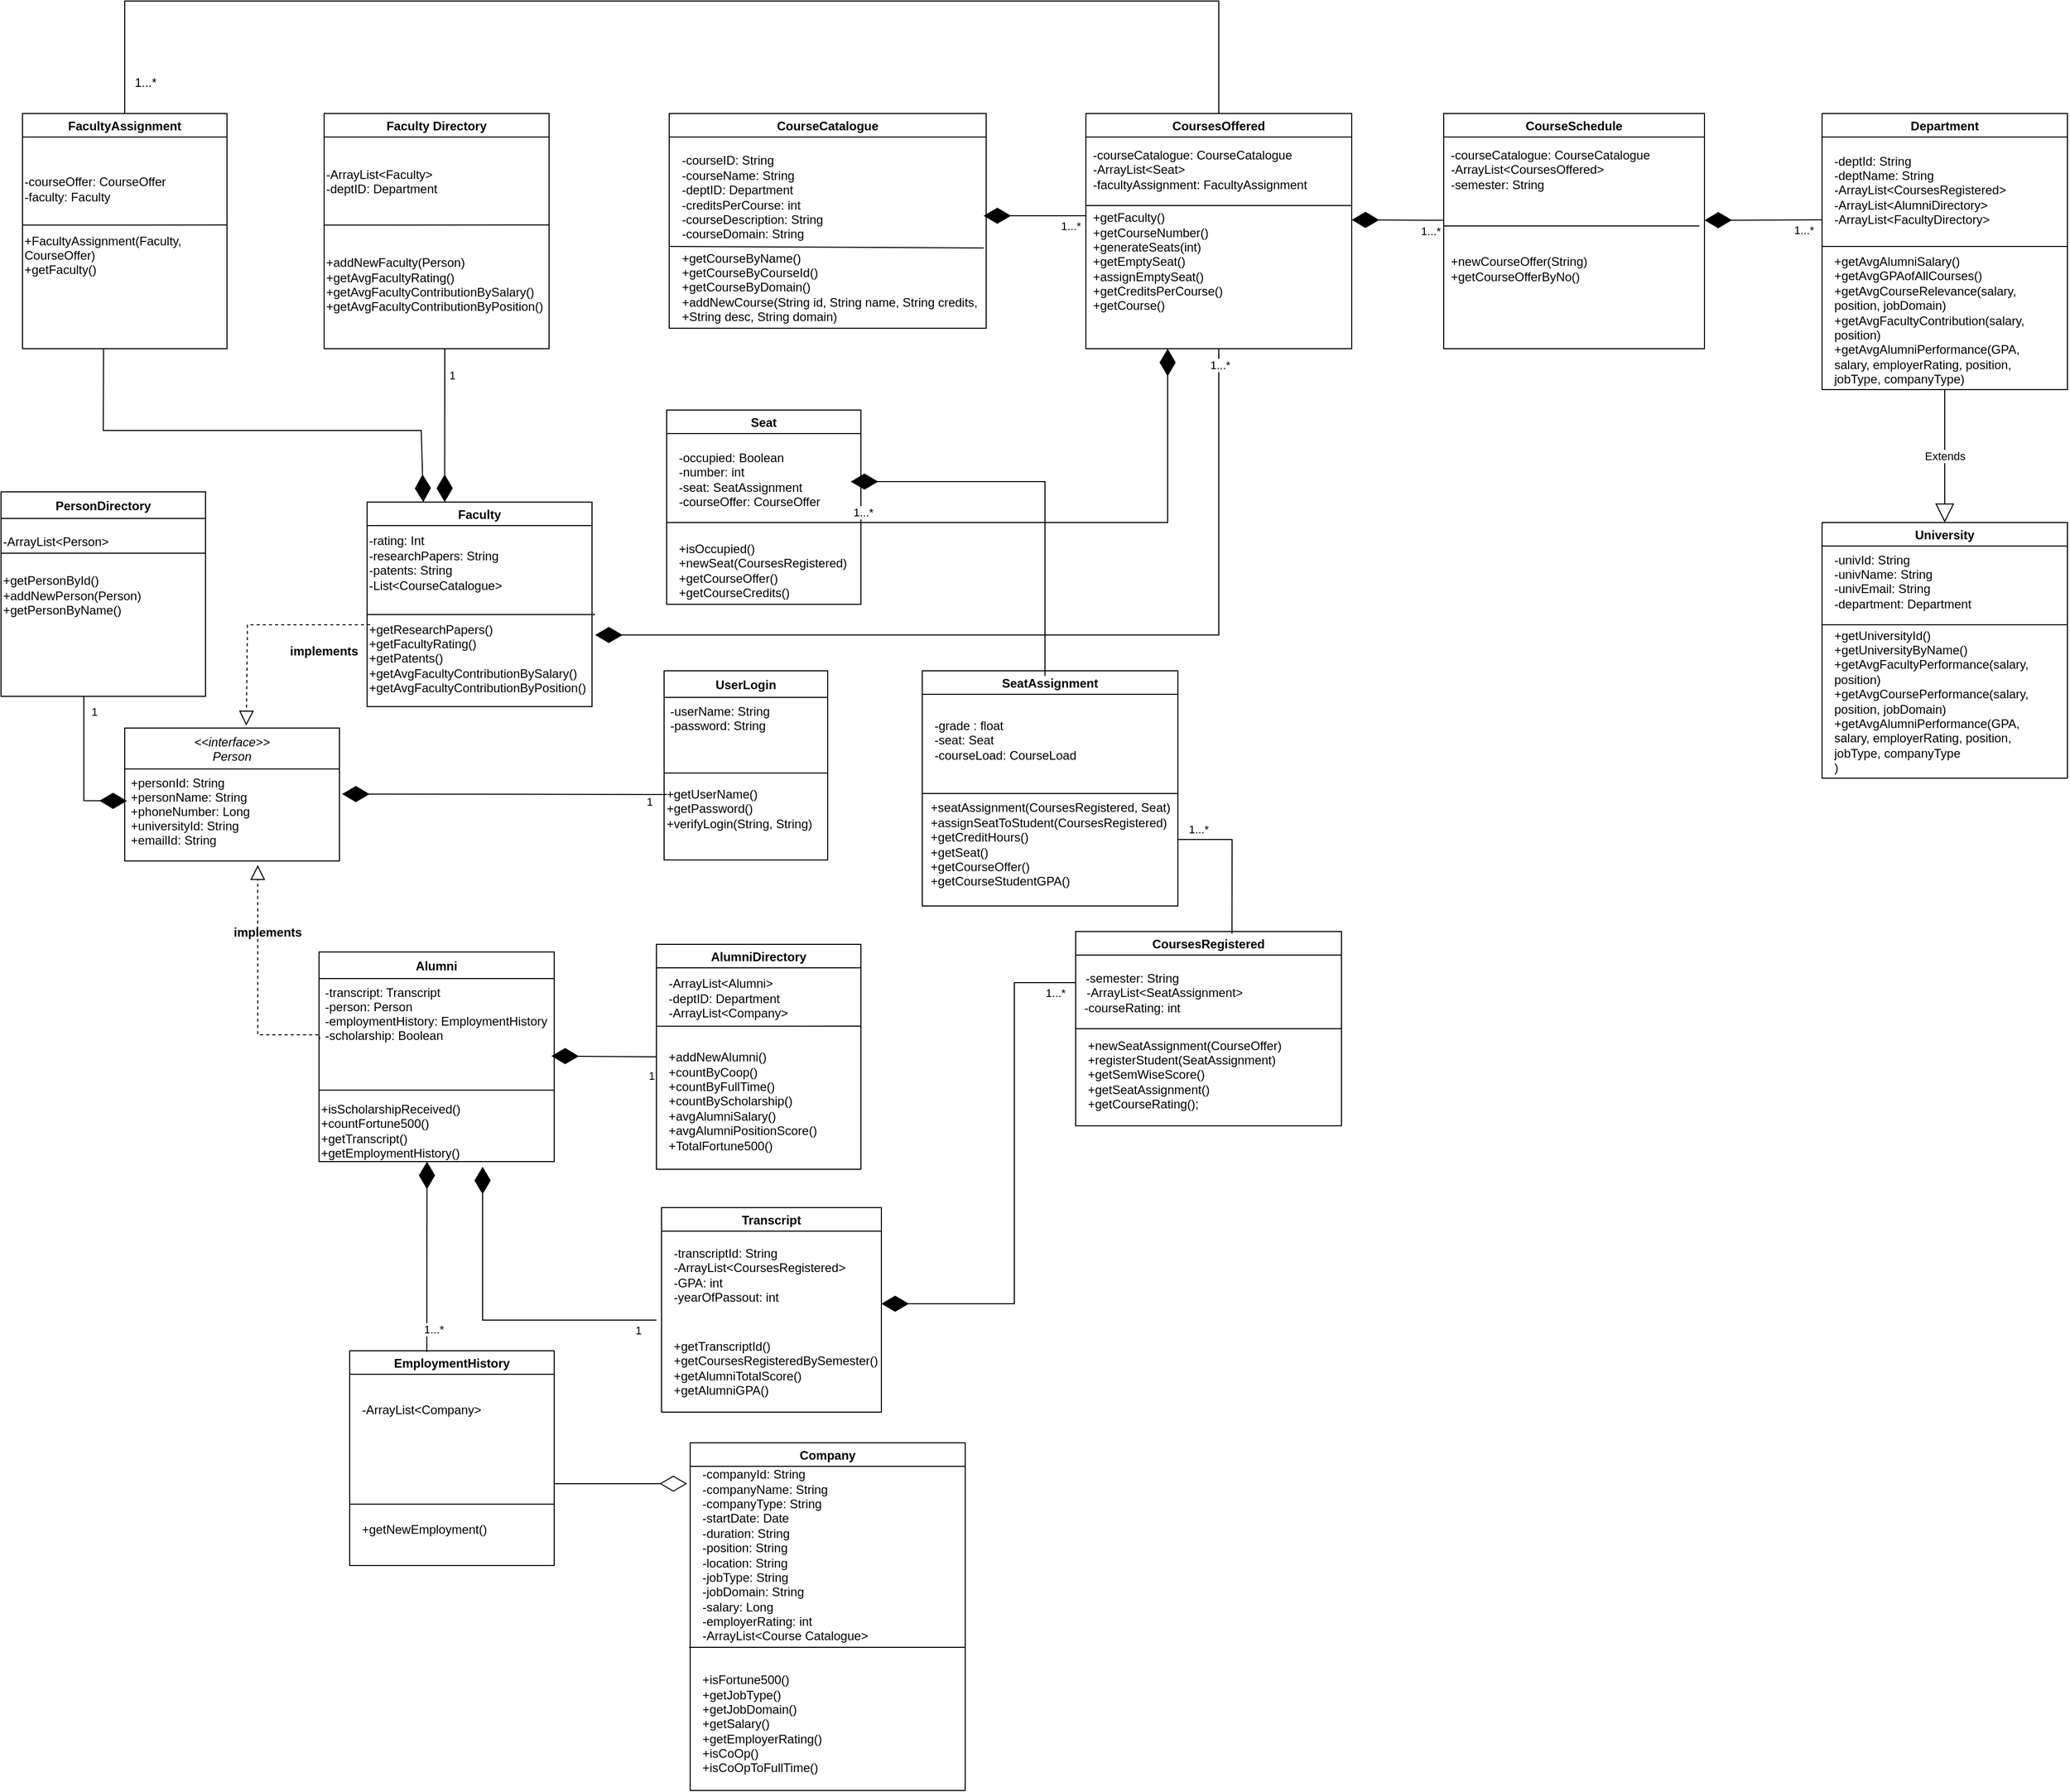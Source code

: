 <mxfile version="15.4.0" type="device"><diagram id="C5RBs43oDa-KdzZeNtuy" name="Page-1"><mxGraphModel dx="1236" dy="627" grid="1" gridSize="10" guides="1" tooltips="1" connect="1" arrows="1" fold="1" page="1" pageScale="1" pageWidth="2339" pageHeight="3300" math="0" shadow="0"><root><mxCell id="WIyWlLk6GJQsqaUBKTNV-0"/><mxCell id="WIyWlLk6GJQsqaUBKTNV-1" parent="WIyWlLk6GJQsqaUBKTNV-0"/><mxCell id="zkfFHV4jXpPFQw0GAbJ--0" value="&lt;&lt;interface&gt;&gt;&#10;Person" style="swimlane;fontStyle=2;align=center;verticalAlign=top;childLayout=stackLayout;horizontal=1;startSize=40;horizontalStack=0;resizeParent=1;resizeLast=0;collapsible=1;marginBottom=0;rounded=0;shadow=0;strokeWidth=1;" parent="WIyWlLk6GJQsqaUBKTNV-1" vertex="1"><mxGeometry x="230" y="931" width="210" height="130" as="geometry"><mxRectangle x="230" y="140" width="160" height="26" as="alternateBounds"/></mxGeometry></mxCell><mxCell id="ehgWrIZiAnit_St2sAtp-0" value="+personId: String&#10;+personName: String&#10;+phoneNumber: Long&#10;+universityId: String&#10;+emailId: String&#10;" style="text;align=left;verticalAlign=top;spacingLeft=4;spacingRight=4;overflow=hidden;rotatable=0;points=[[0,0.5],[1,0.5]];portConstraint=eastwest;rounded=0;shadow=0;html=0;" parent="zkfFHV4jXpPFQw0GAbJ--0" vertex="1"><mxGeometry y="40" width="210" height="81" as="geometry"/></mxCell><mxCell id="FpiE5qsYbDJoNgnrFWVH-4" value="CoursesOffered" style="swimlane;" parent="WIyWlLk6GJQsqaUBKTNV-1" vertex="1"><mxGeometry x="1170" y="330" width="260" height="230" as="geometry"/></mxCell><mxCell id="AYJ32179sghfACx0a9dQ-38" value="+getFaculty()&lt;br&gt;+getCourseNumber()&lt;br&gt;+generateSeats(int)&lt;br&gt;+getEmptySeat()&lt;br&gt;+assignEmptySeat()&lt;br&gt;+getCreditsPerCourse()&lt;br&gt;+getCourse()" style="text;html=1;align=left;verticalAlign=middle;resizable=0;points=[];autosize=1;strokeColor=none;fillColor=none;" parent="FpiE5qsYbDJoNgnrFWVH-4" vertex="1"><mxGeometry x="5" y="95" width="140" height="100" as="geometry"/></mxCell><mxCell id="AYJ32179sghfACx0a9dQ-45" value="-courseCatalogue: CourseCatalogue&lt;br&gt;-ArrayList&amp;lt;Seat&amp;gt;&lt;br&gt;-facultyAssignment: FacultyAssignment" style="text;html=1;align=left;verticalAlign=middle;resizable=0;points=[];autosize=1;strokeColor=none;fillColor=none;" parent="FpiE5qsYbDJoNgnrFWVH-4" vertex="1"><mxGeometry x="5" y="30" width="220" height="50" as="geometry"/></mxCell><mxCell id="AYJ32179sghfACx0a9dQ-66" value="" style="endArrow=none;html=1;rounded=0;" parent="FpiE5qsYbDJoNgnrFWVH-4" edge="1"><mxGeometry width="50" height="50" relative="1" as="geometry"><mxPoint y="90" as="sourcePoint"/><mxPoint x="260" y="90" as="targetPoint"/></mxGeometry></mxCell><mxCell id="FpiE5qsYbDJoNgnrFWVH-6" value="Transcript" style="swimlane;startSize=23;" parent="WIyWlLk6GJQsqaUBKTNV-1" vertex="1"><mxGeometry x="755" y="1400" width="215" height="200" as="geometry"/></mxCell><mxCell id="FpiE5qsYbDJoNgnrFWVH-7" value="&lt;br&gt;+getTranscriptId()&lt;br&gt;+getCoursesRegisteredBySemester()&lt;br&gt;+getAlumniTotalScore()&lt;br&gt;+getAlumniGPA()" style="text;html=1;strokeColor=none;fillColor=none;align=left;verticalAlign=middle;whiteSpace=wrap;rounded=0;" parent="FpiE5qsYbDJoNgnrFWVH-6" vertex="1"><mxGeometry x="10" y="120" width="180" height="60" as="geometry"/></mxCell><mxCell id="IKEjGhGpiKdVGxSVkGCy-18" value="&lt;br&gt;-transcriptId: String&lt;br&gt;&lt;span&gt;-ArrayList&amp;lt;CoursesRegistered&amp;gt;&lt;/span&gt;&lt;br style=&quot;padding: 0px ; margin: 0px&quot;&gt;&lt;span&gt;-GPA: int&lt;br&gt;&lt;/span&gt;&lt;span&gt;-yearOfPassout: int&lt;br&gt;&lt;/span&gt;" style="text;html=1;strokeColor=none;fillColor=none;align=left;verticalAlign=middle;whiteSpace=wrap;rounded=0;" parent="FpiE5qsYbDJoNgnrFWVH-6" vertex="1"><mxGeometry x="10" y="30" width="180" height="58" as="geometry"/></mxCell><mxCell id="FpiE5qsYbDJoNgnrFWVH-20" value="Department" style="swimlane;" parent="WIyWlLk6GJQsqaUBKTNV-1" vertex="1"><mxGeometry x="1890" y="330" width="240" height="270" as="geometry"/></mxCell><mxCell id="FpiE5qsYbDJoNgnrFWVH-21" value="&lt;br&gt;+getAvgAlumniSalary()&lt;br&gt;+getAvgGPAofAllCourses()&lt;br&gt;+getAvgCourseRelevance(salary, position, jobDomain)&lt;br&gt;+getAvgFacultyContribution(salary, position)&lt;br&gt;+getAvgAlumniPerformance(GPA, salary, employerRating, position, jobType, companyType)" style="text;html=1;strokeColor=none;fillColor=none;align=left;verticalAlign=middle;whiteSpace=wrap;rounded=0;" parent="FpiE5qsYbDJoNgnrFWVH-20" vertex="1"><mxGeometry x="10" y="170" width="180" height="50" as="geometry"/></mxCell><mxCell id="IKEjGhGpiKdVGxSVkGCy-15" value="-deptId: String&lt;br&gt;-deptName: String&lt;br&gt;-ArrayList&amp;lt;CoursesRegistered&amp;gt;&lt;br&gt;-ArrayList&amp;lt;AlumniDirectory&amp;gt;&lt;br&gt;-ArrayList&amp;lt;FacultyDirectory&amp;gt;" style="text;html=1;strokeColor=none;fillColor=none;align=left;verticalAlign=middle;whiteSpace=wrap;rounded=0;" parent="FpiE5qsYbDJoNgnrFWVH-20" vertex="1"><mxGeometry x="10" y="50" width="180" height="50" as="geometry"/></mxCell><mxCell id="MYj_32X-JZhFiEX49jQF-47" value="" style="endArrow=none;html=1;rounded=0;" parent="FpiE5qsYbDJoNgnrFWVH-20" edge="1"><mxGeometry width="50" height="50" relative="1" as="geometry"><mxPoint y="130" as="sourcePoint"/><mxPoint x="240" y="130" as="targetPoint"/></mxGeometry></mxCell><mxCell id="IKEjGhGpiKdVGxSVkGCy-22" value="Company" style="swimlane;" parent="WIyWlLk6GJQsqaUBKTNV-1" vertex="1"><mxGeometry x="783" y="1630" width="269" height="340" as="geometry"/></mxCell><mxCell id="IKEjGhGpiKdVGxSVkGCy-23" value="-companyId: String&lt;br&gt;-companyName: String&lt;br&gt;-companyType: String&lt;br&gt;-startDate: Date&lt;br&gt;-duration: String&lt;br&gt;-position: String&lt;br&gt;-location: String&lt;br&gt;-jobType: String&lt;br&gt;-jobDomain: String&lt;br&gt;-salary: Long&lt;br&gt;-employerRating: int&lt;br&gt;-ArrayList&amp;lt;Course Catalogue&amp;gt;" style="text;html=1;strokeColor=none;fillColor=none;align=left;verticalAlign=middle;whiteSpace=wrap;rounded=0;" parent="IKEjGhGpiKdVGxSVkGCy-22" vertex="1"><mxGeometry x="10" y="50" width="180" height="120" as="geometry"/></mxCell><mxCell id="-yCusq1mvyKaBPd3FDNM-3" value="+isFortune500()&lt;br&gt;+getJobType()&lt;br&gt;+getJobDomain()&lt;br&gt;+getSalary()&lt;br&gt;+getEmployerRating()&lt;br&gt;+isCoOp()&lt;br&gt;+isCoOpToFullTime()" style="text;html=1;strokeColor=none;fillColor=none;align=left;verticalAlign=middle;whiteSpace=wrap;rounded=0;" parent="IKEjGhGpiKdVGxSVkGCy-22" vertex="1"><mxGeometry x="10" y="260" width="180" height="30" as="geometry"/></mxCell><mxCell id="MYj_32X-JZhFiEX49jQF-7" value="" style="endArrow=none;html=1;rounded=0;" parent="IKEjGhGpiKdVGxSVkGCy-22" edge="1"><mxGeometry width="50" height="50" relative="1" as="geometry"><mxPoint x="-1" y="200" as="sourcePoint"/><mxPoint x="269" y="200" as="targetPoint"/></mxGeometry></mxCell><mxCell id="IKEjGhGpiKdVGxSVkGCy-24" value="CourseCatalogue" style="swimlane;" parent="WIyWlLk6GJQsqaUBKTNV-1" vertex="1"><mxGeometry x="762.5" y="330" width="310" height="210" as="geometry"/></mxCell><mxCell id="IKEjGhGpiKdVGxSVkGCy-26" value="-courseID: String&lt;br&gt;-courseName: String&lt;br&gt;-deptID: Department&lt;br&gt;-creditsPerCourse: int&lt;br&gt;-courseDescription: String&lt;br&gt;-courseDomain: String" style="text;html=1;strokeColor=none;fillColor=none;align=left;verticalAlign=middle;whiteSpace=wrap;rounded=0;" parent="IKEjGhGpiKdVGxSVkGCy-24" vertex="1"><mxGeometry x="10" y="50" width="180" height="64" as="geometry"/></mxCell><mxCell id="AYJ32179sghfACx0a9dQ-0" value="+getCourseByName()&lt;br&gt;+getCourseByCourseId()&lt;br&gt;+getCourseByDomain()&lt;br&gt;+addNewCourse(String id, String name, String credits, &lt;br&gt;+String desc, String domain)" style="text;html=1;align=left;verticalAlign=middle;resizable=0;points=[];autosize=1;strokeColor=none;fillColor=none;" parent="IKEjGhGpiKdVGxSVkGCy-24" vertex="1"><mxGeometry x="10" y="130" width="300" height="80" as="geometry"/></mxCell><mxCell id="AYJ32179sghfACx0a9dQ-68" value="" style="endArrow=none;html=1;rounded=0;entryX=0.992;entryY=0.018;entryDx=0;entryDy=0;entryPerimeter=0;" parent="IKEjGhGpiKdVGxSVkGCy-24" target="AYJ32179sghfACx0a9dQ-0" edge="1"><mxGeometry width="50" height="50" relative="1" as="geometry"><mxPoint y="130" as="sourcePoint"/><mxPoint x="240" y="130" as="targetPoint"/></mxGeometry></mxCell><mxCell id="ehgWrIZiAnit_St2sAtp-4" value="Alumni" style="swimlane;fontStyle=1;align=center;verticalAlign=top;childLayout=stackLayout;horizontal=1;startSize=26;horizontalStack=0;resizeParent=1;resizeLast=0;collapsible=1;marginBottom=0;rounded=0;shadow=0;strokeWidth=1;" parent="WIyWlLk6GJQsqaUBKTNV-1" vertex="1"><mxGeometry x="420" y="1150" width="230" height="205" as="geometry"><mxRectangle x="130" y="380" width="160" height="26" as="alternateBounds"/></mxGeometry></mxCell><mxCell id="ehgWrIZiAnit_St2sAtp-6" value="-transcript: Transcript&#10;-person: Person&#10;-employmentHistory: EmploymentHistory&#10;-scholarship: Boolean&#10;" style="text;align=left;verticalAlign=top;spacingLeft=4;spacingRight=4;overflow=hidden;rotatable=0;points=[[0,0.5],[1,0.5]];portConstraint=eastwest;" parent="ehgWrIZiAnit_St2sAtp-4" vertex="1"><mxGeometry y="26" width="230" height="64" as="geometry"/></mxCell><mxCell id="ehgWrIZiAnit_St2sAtp-5" value="&#10;" style="text;align=left;verticalAlign=top;spacingLeft=4;spacingRight=4;overflow=hidden;rotatable=0;points=[[0,0.5],[1,0.5]];portConstraint=eastwest;" parent="ehgWrIZiAnit_St2sAtp-4" vertex="1"><mxGeometry y="90" width="230" height="70" as="geometry"/></mxCell><mxCell id="MYj_32X-JZhFiEX49jQF-3" value="" style="endArrow=none;html=1;rounded=0;" parent="ehgWrIZiAnit_St2sAtp-4" edge="1"><mxGeometry width="50" height="50" relative="1" as="geometry"><mxPoint y="135.17" as="sourcePoint"/><mxPoint x="230" y="135.17" as="targetPoint"/></mxGeometry></mxCell><mxCell id="ehgWrIZiAnit_St2sAtp-7" value="+isScholarshipReceived()&lt;br&gt;+countFortune500()&lt;br&gt;+getTranscript()&lt;br&gt;+getEmploymentHistory()" style="text;html=1;strokeColor=none;fillColor=none;align=left;verticalAlign=middle;whiteSpace=wrap;rounded=0;" parent="ehgWrIZiAnit_St2sAtp-4" vertex="1"><mxGeometry y="160" width="230" height="30" as="geometry"/></mxCell><mxCell id="AYJ32179sghfACx0a9dQ-1" value="SeatAssignment" style="swimlane;" parent="WIyWlLk6GJQsqaUBKTNV-1" vertex="1"><mxGeometry x="1010" y="875" width="250" height="230" as="geometry"/></mxCell><mxCell id="AYJ32179sghfACx0a9dQ-2" value="-grade : float&lt;br&gt;-seat: Seat&lt;br&gt;-courseLoad: CourseLoad" style="text;html=1;strokeColor=none;fillColor=none;align=left;verticalAlign=middle;whiteSpace=wrap;rounded=0;" parent="AYJ32179sghfACx0a9dQ-1" vertex="1"><mxGeometry x="10" y="36" width="180" height="64" as="geometry"/></mxCell><mxCell id="AYJ32179sghfACx0a9dQ-6" value="&lt;div style=&quot;text-align: left&quot;&gt;&lt;span&gt;+seatAssignment(CoursesRegistered, Seat)&lt;/span&gt;&lt;/div&gt;&lt;div style=&quot;text-align: left&quot;&gt;&lt;span&gt;+assignSeatToStudent(CoursesRegistered)&lt;/span&gt;&lt;/div&gt;&lt;div style=&quot;text-align: left&quot;&gt;&lt;span&gt;+getCreditHours()&lt;/span&gt;&lt;/div&gt;&lt;div style=&quot;text-align: left&quot;&gt;&lt;span&gt;+getSeat()&lt;/span&gt;&lt;/div&gt;&lt;div style=&quot;text-align: left&quot;&gt;&lt;span&gt;+getCourseOffer()&lt;/span&gt;&lt;/div&gt;&lt;div style=&quot;text-align: left&quot;&gt;&lt;span&gt;+getCourseStudentGPA()&lt;/span&gt;&lt;/div&gt;" style="text;html=1;align=center;verticalAlign=middle;resizable=0;points=[];autosize=1;strokeColor=none;fillColor=none;" parent="AYJ32179sghfACx0a9dQ-1" vertex="1"><mxGeometry y="125" width="250" height="90" as="geometry"/></mxCell><mxCell id="AYJ32179sghfACx0a9dQ-62" value="" style="endArrow=none;html=1;rounded=0;" parent="AYJ32179sghfACx0a9dQ-1" edge="1"><mxGeometry width="50" height="50" relative="1" as="geometry"><mxPoint y="120" as="sourcePoint"/><mxPoint x="250" y="120" as="targetPoint"/></mxGeometry></mxCell><mxCell id="AYJ32179sghfACx0a9dQ-12" value="PersonDirectory" style="swimlane;fontStyle=1;align=center;verticalAlign=top;childLayout=stackLayout;horizontal=1;startSize=26;horizontalStack=0;resizeParent=1;resizeLast=0;collapsible=1;marginBottom=0;rounded=0;shadow=0;strokeWidth=1;" parent="WIyWlLk6GJQsqaUBKTNV-1" vertex="1"><mxGeometry x="109" y="700" width="200" height="200" as="geometry"><mxRectangle x="230" y="140" width="160" height="26" as="alternateBounds"/></mxGeometry></mxCell><mxCell id="AYJ32179sghfACx0a9dQ-14" value="&lt;br&gt;-ArrayList&amp;lt;Person&amp;gt;" style="text;html=1;align=left;verticalAlign=middle;resizable=0;points=[];autosize=1;strokeColor=none;fillColor=none;" parent="AYJ32179sghfACx0a9dQ-12" vertex="1"><mxGeometry y="26" width="200" height="30" as="geometry"/></mxCell><mxCell id="AYJ32179sghfACx0a9dQ-13" value="" style="line;html=1;strokeWidth=1;align=left;verticalAlign=middle;spacingTop=-1;spacingLeft=3;spacingRight=3;rotatable=0;labelPosition=right;points=[];portConstraint=eastwest;" parent="AYJ32179sghfACx0a9dQ-12" vertex="1"><mxGeometry y="56" width="200" height="8" as="geometry"/></mxCell><mxCell id="MYj_32X-JZhFiEX49jQF-46" value="&lt;br&gt;+getPersonById()&lt;br&gt;+addNewPerson(Person)&lt;br&gt;+getPersonByName()" style="text;html=1;align=left;verticalAlign=middle;resizable=0;points=[];autosize=1;strokeColor=none;fillColor=none;" parent="AYJ32179sghfACx0a9dQ-12" vertex="1"><mxGeometry y="64" width="200" height="60" as="geometry"/></mxCell><mxCell id="AYJ32179sghfACx0a9dQ-16" value="UserLogin" style="swimlane;fontStyle=1;align=center;verticalAlign=top;childLayout=stackLayout;horizontal=1;startSize=26;horizontalStack=0;resizeParent=1;resizeLast=0;collapsible=1;marginBottom=0;rounded=0;shadow=0;strokeWidth=1;" parent="WIyWlLk6GJQsqaUBKTNV-1" vertex="1"><mxGeometry x="757.5" y="875" width="160" height="185" as="geometry"><mxRectangle x="130" y="380" width="160" height="26" as="alternateBounds"/></mxGeometry></mxCell><mxCell id="AYJ32179sghfACx0a9dQ-50" value="" style="endArrow=none;html=1;rounded=0;" parent="AYJ32179sghfACx0a9dQ-16" target="AYJ32179sghfACx0a9dQ-17" edge="1"><mxGeometry width="50" height="50" relative="1" as="geometry"><mxPoint y="96" as="sourcePoint"/><mxPoint x="50" y="46" as="targetPoint"/></mxGeometry></mxCell><mxCell id="AYJ32179sghfACx0a9dQ-17" value="-userName: String&#10;-password: String" style="text;align=left;verticalAlign=top;spacingLeft=4;spacingRight=4;overflow=hidden;rotatable=0;points=[[0,0.5],[1,0.5]];portConstraint=eastwest;" parent="AYJ32179sghfACx0a9dQ-16" vertex="1"><mxGeometry y="26" width="160" height="74" as="geometry"/></mxCell><mxCell id="MYj_32X-JZhFiEX49jQF-25" value="" style="endArrow=none;html=1;rounded=0;entryX=1;entryY=0;entryDx=0;entryDy=0;" parent="AYJ32179sghfACx0a9dQ-16" target="AYJ32179sghfACx0a9dQ-19" edge="1"><mxGeometry width="50" height="50" relative="1" as="geometry"><mxPoint y="100.0" as="sourcePoint"/><mxPoint x="223" y="100.0" as="targetPoint"/></mxGeometry></mxCell><mxCell id="AYJ32179sghfACx0a9dQ-19" value="+getUserName()&lt;br&gt;+getPassword()&lt;br&gt;+verifyLogin(String, String)" style="text;html=1;strokeColor=none;fillColor=none;align=left;verticalAlign=middle;whiteSpace=wrap;rounded=0;" parent="AYJ32179sghfACx0a9dQ-16" vertex="1"><mxGeometry y="100" width="160" height="70" as="geometry"/></mxCell><mxCell id="AYJ32179sghfACx0a9dQ-24" value="EmploymentHistory" style="swimlane;" parent="WIyWlLk6GJQsqaUBKTNV-1" vertex="1"><mxGeometry x="450" y="1540" width="200" height="210" as="geometry"/></mxCell><mxCell id="AYJ32179sghfACx0a9dQ-25" value="-ArrayList&amp;lt;Company&amp;gt;&lt;br&gt;&lt;br&gt;" style="text;html=1;strokeColor=none;fillColor=none;align=left;verticalAlign=middle;whiteSpace=wrap;rounded=0;" parent="AYJ32179sghfACx0a9dQ-24" vertex="1"><mxGeometry x="10" y="30" width="180" height="70" as="geometry"/></mxCell><mxCell id="AYJ32179sghfACx0a9dQ-29" value="+getNewEmployment()" style="text;html=1;strokeColor=none;fillColor=none;align=left;verticalAlign=middle;whiteSpace=wrap;rounded=0;" parent="AYJ32179sghfACx0a9dQ-24" vertex="1"><mxGeometry x="10" y="140" width="180" height="70" as="geometry"/></mxCell><mxCell id="MYj_32X-JZhFiEX49jQF-9" value="" style="endArrow=none;html=1;rounded=0;" parent="AYJ32179sghfACx0a9dQ-24" edge="1"><mxGeometry width="50" height="50" relative="1" as="geometry"><mxPoint y="150" as="sourcePoint"/><mxPoint x="200" y="150" as="targetPoint"/></mxGeometry></mxCell><mxCell id="AYJ32179sghfACx0a9dQ-32" value="Seat" style="swimlane;" parent="WIyWlLk6GJQsqaUBKTNV-1" vertex="1"><mxGeometry x="760" y="620" width="190" height="190" as="geometry"/></mxCell><mxCell id="AYJ32179sghfACx0a9dQ-33" value="-occupied: Boolean&lt;br&gt;-number: int&lt;br&gt;-seat: SeatAssignment&lt;br&gt;-courseOffer: CourseOffer" style="text;html=1;strokeColor=none;fillColor=none;align=left;verticalAlign=middle;whiteSpace=wrap;rounded=0;" parent="AYJ32179sghfACx0a9dQ-32" vertex="1"><mxGeometry x="10" y="36" width="180" height="64" as="geometry"/></mxCell><mxCell id="AYJ32179sghfACx0a9dQ-34" value="&lt;br&gt;+isOccupied()&lt;br&gt;+newSeat(CoursesRegistered)&lt;br&gt;+getCourseOffer()&lt;br&gt;+getCourseCredits()" style="text;html=1;align=left;verticalAlign=middle;resizable=0;points=[];autosize=1;strokeColor=none;fillColor=none;" parent="AYJ32179sghfACx0a9dQ-32" vertex="1"><mxGeometry x="10" y="110" width="180" height="80" as="geometry"/></mxCell><mxCell id="AYJ32179sghfACx0a9dQ-63" value="" style="endArrow=none;html=1;rounded=0;" parent="AYJ32179sghfACx0a9dQ-32" edge="1"><mxGeometry width="50" height="50" relative="1" as="geometry"><mxPoint y="110" as="sourcePoint"/><mxPoint x="180" y="110" as="targetPoint"/></mxGeometry></mxCell><mxCell id="AYJ32179sghfACx0a9dQ-35" value="FacultyAssignment" style="swimlane;" parent="WIyWlLk6GJQsqaUBKTNV-1" vertex="1"><mxGeometry x="130" y="330" width="200" height="230" as="geometry"/></mxCell><mxCell id="AYJ32179sghfACx0a9dQ-36" value="-courseOffer: CourseOffer&lt;br&gt;-faculty: Faculty&lt;br&gt;&lt;br&gt;&lt;br&gt;+FacultyAssignment(Faculty, CourseOffer)&lt;br&gt;+getFaculty()" style="text;html=1;strokeColor=none;fillColor=none;align=left;verticalAlign=middle;whiteSpace=wrap;rounded=0;" parent="AYJ32179sghfACx0a9dQ-35" vertex="1"><mxGeometry y="40" width="180" height="140" as="geometry"/></mxCell><mxCell id="MYj_32X-JZhFiEX49jQF-5" value="" style="endArrow=none;html=1;rounded=0;" parent="AYJ32179sghfACx0a9dQ-35" edge="1"><mxGeometry width="50" height="50" relative="1" as="geometry"><mxPoint y="109.17" as="sourcePoint"/><mxPoint x="200" y="109" as="targetPoint"/></mxGeometry></mxCell><mxCell id="AYJ32179sghfACx0a9dQ-42" value="CoursesRegistered" style="swimlane;" parent="WIyWlLk6GJQsqaUBKTNV-1" vertex="1"><mxGeometry x="1160" y="1130" width="260" height="190" as="geometry"/></mxCell><mxCell id="AYJ32179sghfACx0a9dQ-44" value="+newSeatAssignment(CourseOffer)&lt;br&gt;+registerStudent(SeatAssignment)&lt;br&gt;+getSemWiseScore()&lt;br&gt;+getSeatAssignment()&lt;br&gt;+getCourseRating();" style="text;html=1;align=left;verticalAlign=middle;resizable=0;points=[];autosize=1;strokeColor=none;fillColor=none;" parent="AYJ32179sghfACx0a9dQ-42" vertex="1"><mxGeometry x="10" y="100" width="200" height="80" as="geometry"/></mxCell><mxCell id="AYJ32179sghfACx0a9dQ-37" value="-semester: String&lt;br&gt;&lt;span style=&quot;white-space: pre&quot;&gt;&#9;&lt;/span&gt;&lt;span style=&quot;white-space: pre&quot;&gt;&#9;&lt;/span&gt;&amp;nbsp; &amp;nbsp;-ArrayList&amp;lt;SeatAssignment&amp;gt;&lt;br&gt;-courseRating: int" style="text;html=1;align=center;verticalAlign=middle;resizable=0;points=[];autosize=1;strokeColor=none;fillColor=none;" parent="AYJ32179sghfACx0a9dQ-42" vertex="1"><mxGeometry x="-60" y="35" width="230" height="50" as="geometry"/></mxCell><mxCell id="AYJ32179sghfACx0a9dQ-67" value="" style="endArrow=none;html=1;rounded=0;entryX=1;entryY=0.5;entryDx=0;entryDy=0;" parent="AYJ32179sghfACx0a9dQ-42" target="AYJ32179sghfACx0a9dQ-42" edge="1"><mxGeometry width="50" height="50" relative="1" as="geometry"><mxPoint y="95" as="sourcePoint"/><mxPoint x="240" y="95" as="targetPoint"/></mxGeometry></mxCell><mxCell id="AYJ32179sghfACx0a9dQ-46" value="CourseSchedule" style="swimlane;" parent="WIyWlLk6GJQsqaUBKTNV-1" vertex="1"><mxGeometry x="1520" y="330" width="255" height="230" as="geometry"/></mxCell><mxCell id="AYJ32179sghfACx0a9dQ-47" value="&lt;br&gt;+newCourseOffer(String)&lt;br&gt;+getCourseOfferByNo()" style="text;html=1;align=left;verticalAlign=middle;resizable=0;points=[];autosize=1;strokeColor=none;fillColor=none;" parent="AYJ32179sghfACx0a9dQ-46" vertex="1"><mxGeometry x="5" y="120" width="150" height="50" as="geometry"/></mxCell><mxCell id="AYJ32179sghfACx0a9dQ-48" value="-courseCatalogue: CourseCatalogue&lt;br&gt;-ArrayList&amp;lt;CoursesOffered&amp;gt;&lt;br&gt;-semester: String" style="text;html=1;align=left;verticalAlign=middle;resizable=0;points=[];autosize=1;strokeColor=none;fillColor=none;" parent="AYJ32179sghfACx0a9dQ-46" vertex="1"><mxGeometry x="5" y="30" width="210" height="50" as="geometry"/></mxCell><mxCell id="AYJ32179sghfACx0a9dQ-58" value="" style="endArrow=none;html=1;rounded=0;" parent="AYJ32179sghfACx0a9dQ-46" edge="1"><mxGeometry width="50" height="50" relative="1" as="geometry"><mxPoint y="110" as="sourcePoint"/><mxPoint x="250" y="110" as="targetPoint"/></mxGeometry></mxCell><mxCell id="IKEjGhGpiKdVGxSVkGCy-20" value="Faculty" style="swimlane;" parent="WIyWlLk6GJQsqaUBKTNV-1" vertex="1"><mxGeometry x="467" y="710" width="220" height="200" as="geometry"/></mxCell><mxCell id="IKEjGhGpiKdVGxSVkGCy-21" value="&lt;span&gt;&lt;span&gt;-rating: Int&lt;br&gt;-researchPapers: String&lt;br&gt;-patents: String&lt;br&gt;-List&amp;lt;CourseCatalogue&amp;gt;&lt;br&gt;&lt;br&gt;&lt;/span&gt;&lt;/span&gt;&lt;br&gt;+getResearchPapers()&lt;br&gt;+getFacultyRating()&lt;br&gt;+getPatents()&lt;br&gt;&lt;span style=&quot;text-align: center&quot;&gt;+getAvgFacultyContributionBySalary()&lt;/span&gt;&lt;br style=&quot;text-align: center&quot;&gt;&lt;span style=&quot;text-align: center&quot;&gt;+getAvgFacultyContributionByPosition()&lt;/span&gt;" style="text;html=1;strokeColor=none;fillColor=none;align=left;verticalAlign=middle;whiteSpace=wrap;rounded=0;" parent="IKEjGhGpiKdVGxSVkGCy-20" vertex="1"><mxGeometry y="40" width="180" height="140" as="geometry"/></mxCell><mxCell id="MYj_32X-JZhFiEX49jQF-2" value="" style="endArrow=none;html=1;rounded=0;" parent="IKEjGhGpiKdVGxSVkGCy-20" edge="1"><mxGeometry width="50" height="50" relative="1" as="geometry"><mxPoint y="110" as="sourcePoint"/><mxPoint x="223" y="110" as="targetPoint"/></mxGeometry></mxCell><mxCell id="MYj_32X-JZhFiEX49jQF-17" value="" style="endArrow=block;dashed=1;endFill=0;endSize=12;html=1;rounded=0;edgeStyle=orthogonalEdgeStyle;entryX=0.25;entryY=1;entryDx=0;entryDy=0;startArrow=none;exitX=0.002;exitY=-0.06;exitDx=0;exitDy=0;exitPerimeter=0;" parent="WIyWlLk6GJQsqaUBKTNV-1" source="ehgWrIZiAnit_St2sAtp-5" edge="1"><mxGeometry width="160" relative="1" as="geometry"><mxPoint x="360.0" y="1295" as="sourcePoint"/><mxPoint x="360.07" y="1065" as="targetPoint"/><Array as="points"><mxPoint x="360" y="1231"/></Array></mxGeometry></mxCell><mxCell id="MYj_32X-JZhFiEX49jQF-18" value="implements" style="text;align=center;fontStyle=1;verticalAlign=middle;spacingLeft=3;spacingRight=3;strokeColor=none;rotatable=0;points=[[0,0.5],[1,0.5]];portConstraint=eastwest;" parent="WIyWlLk6GJQsqaUBKTNV-1" vertex="1"><mxGeometry x="330" y="1110" width="80" height="40" as="geometry"/></mxCell><mxCell id="XQy94favceIW9gLItWC--2" value="implements" style="text;align=center;fontStyle=1;verticalAlign=middle;spacingLeft=3;spacingRight=3;strokeColor=none;rotatable=0;points=[[0,0.5],[1,0.5]];portConstraint=eastwest;" parent="WIyWlLk6GJQsqaUBKTNV-1" vertex="1"><mxGeometry x="385" y="835" width="80" height="40" as="geometry"/></mxCell><mxCell id="MYj_32X-JZhFiEX49jQF-24" value="" style="endArrow=diamondThin;endFill=1;endSize=24;html=1;rounded=0;entryX=1.012;entryY=0.303;entryDx=0;entryDy=0;entryPerimeter=0;" parent="WIyWlLk6GJQsqaUBKTNV-1" target="ehgWrIZiAnit_St2sAtp-0" edge="1"><mxGeometry width="160" relative="1" as="geometry"><mxPoint x="760" y="996" as="sourcePoint"/><mxPoint x="990" y="990" as="targetPoint"/></mxGeometry></mxCell><mxCell id="MYj_32X-JZhFiEX49jQF-28" value="1" style="edgeLabel;html=1;align=center;verticalAlign=middle;resizable=0;points=[];" parent="MYj_32X-JZhFiEX49jQF-24" vertex="1" connectable="0"><mxGeometry x="-0.638" y="7" relative="1" as="geometry"><mxPoint x="40" as="offset"/></mxGeometry></mxCell><mxCell id="MYj_32X-JZhFiEX49jQF-29" value="" style="endArrow=diamondThin;endFill=1;endSize=24;html=1;rounded=0;entryX=0.01;entryY=0.386;entryDx=0;entryDy=0;entryPerimeter=0;" parent="WIyWlLk6GJQsqaUBKTNV-1" target="ehgWrIZiAnit_St2sAtp-0" edge="1"><mxGeometry width="160" relative="1" as="geometry"><mxPoint x="190" y="900" as="sourcePoint"/><mxPoint x="30" y="979.283" as="targetPoint"/><Array as="points"><mxPoint x="190" y="1002"/></Array></mxGeometry></mxCell><mxCell id="MYj_32X-JZhFiEX49jQF-30" value="1" style="edgeLabel;html=1;align=center;verticalAlign=middle;resizable=0;points=[];" parent="MYj_32X-JZhFiEX49jQF-29" vertex="1" connectable="0"><mxGeometry x="-0.638" y="7" relative="1" as="geometry"><mxPoint x="3" y="-11" as="offset"/></mxGeometry></mxCell><mxCell id="MYj_32X-JZhFiEX49jQF-39" value="" style="endArrow=diamondThin;endFill=1;endSize=24;html=1;rounded=0;entryX=0.345;entryY=0;entryDx=0;entryDy=0;entryPerimeter=0;" parent="WIyWlLk6GJQsqaUBKTNV-1" target="IKEjGhGpiKdVGxSVkGCy-20" edge="1"><mxGeometry width="160" relative="1" as="geometry"><mxPoint x="543" y="560" as="sourcePoint"/><mxPoint x="12.52" y="580.003" as="targetPoint"/></mxGeometry></mxCell><mxCell id="MYj_32X-JZhFiEX49jQF-40" value="1" style="edgeLabel;html=1;align=center;verticalAlign=middle;resizable=0;points=[];" parent="MYj_32X-JZhFiEX49jQF-39" vertex="1" connectable="0"><mxGeometry x="-0.638" y="7" relative="1" as="geometry"><mxPoint y="-1" as="offset"/></mxGeometry></mxCell><mxCell id="MYj_32X-JZhFiEX49jQF-31" value="" style="endArrow=diamondThin;endFill=1;endSize=24;html=1;rounded=0;entryX=0.988;entryY=0.168;entryDx=0;entryDy=0;entryPerimeter=0;exitX=0;exitY=0.5;exitDx=0;exitDy=0;" parent="WIyWlLk6GJQsqaUBKTNV-1" source="MYj_32X-JZhFiEX49jQF-43" target="ehgWrIZiAnit_St2sAtp-5" edge="1"><mxGeometry width="160" relative="1" as="geometry"><mxPoint x="746" y="1252" as="sourcePoint"/><mxPoint x="430" y="1251.783" as="targetPoint"/></mxGeometry></mxCell><mxCell id="MYj_32X-JZhFiEX49jQF-32" value="1" style="edgeLabel;html=1;align=center;verticalAlign=middle;resizable=0;points=[];" parent="MYj_32X-JZhFiEX49jQF-31" vertex="1" connectable="0"><mxGeometry x="-0.638" y="7" relative="1" as="geometry"><mxPoint x="13" y="11" as="offset"/></mxGeometry></mxCell><mxCell id="MYj_32X-JZhFiEX49jQF-41" value="" style="endArrow=diamondThin;endFill=1;endSize=24;html=1;rounded=0;" parent="WIyWlLk6GJQsqaUBKTNV-1" edge="1"><mxGeometry width="160" relative="1" as="geometry"><mxPoint x="750" y="1510" as="sourcePoint"/><mxPoint x="580" y="1360" as="targetPoint"/><Array as="points"><mxPoint x="580" y="1510"/></Array></mxGeometry></mxCell><mxCell id="MYj_32X-JZhFiEX49jQF-42" value="1" style="edgeLabel;html=1;align=center;verticalAlign=middle;resizable=0;points=[];" parent="MYj_32X-JZhFiEX49jQF-41" vertex="1" connectable="0"><mxGeometry x="-0.638" y="7" relative="1" as="geometry"><mxPoint x="40" y="3" as="offset"/></mxGeometry></mxCell><mxCell id="MYj_32X-JZhFiEX49jQF-43" value="AlumniDirectory" style="swimlane;" parent="WIyWlLk6GJQsqaUBKTNV-1" vertex="1"><mxGeometry x="750" y="1142.5" width="200" height="220" as="geometry"/></mxCell><mxCell id="MYj_32X-JZhFiEX49jQF-44" value="&lt;br&gt;&lt;span&gt;-ArrayList&amp;lt;Alumni&amp;gt;&lt;/span&gt;&lt;br&gt;&lt;span&gt;-deptID: Department&lt;/span&gt;&lt;br&gt;&lt;span&gt;-ArrayList&amp;lt;Company&amp;gt;&lt;br&gt;&lt;br&gt;&lt;/span&gt;&lt;br&gt;&lt;span&gt;+addNewAlumni()&lt;/span&gt;&lt;br&gt;&lt;span&gt;+countByCoop()&lt;/span&gt;&lt;br&gt;&lt;span&gt;+countByFullTime()&lt;/span&gt;&lt;br&gt;&lt;span&gt;+countByScholarship()&lt;/span&gt;&lt;br&gt;&lt;span&gt;+avgAlumniSalary()&lt;/span&gt;&lt;br&gt;&lt;span&gt;+avgAlumniPositionScore()&lt;/span&gt;&lt;br&gt;&lt;span&gt;+TotalFortune500()&lt;/span&gt;" style="text;html=1;strokeColor=none;fillColor=none;align=left;verticalAlign=middle;whiteSpace=wrap;rounded=0;" parent="MYj_32X-JZhFiEX49jQF-43" vertex="1"><mxGeometry x="10" y="40" width="180" height="140" as="geometry"/></mxCell><mxCell id="MYj_32X-JZhFiEX49jQF-45" value="" style="endArrow=none;html=1;rounded=0;" parent="MYj_32X-JZhFiEX49jQF-43" edge="1"><mxGeometry width="50" height="50" relative="1" as="geometry"><mxPoint y="80.17" as="sourcePoint"/><mxPoint x="200" y="80" as="targetPoint"/></mxGeometry></mxCell><mxCell id="MYj_32X-JZhFiEX49jQF-53" value="" style="endArrow=diamondThin;endFill=1;endSize=24;html=1;rounded=0;exitX=0.5;exitY=1;exitDx=0;exitDy=0;" parent="WIyWlLk6GJQsqaUBKTNV-1" source="FpiE5qsYbDJoNgnrFWVH-4" edge="1"><mxGeometry width="160" relative="1" as="geometry"><mxPoint x="960" y="690" as="sourcePoint"/><mxPoint x="690" y="840" as="targetPoint"/><Array as="points"><mxPoint x="1300" y="840"/></Array></mxGeometry></mxCell><mxCell id="MYj_32X-JZhFiEX49jQF-54" value="1...*" style="edgeLabel;html=1;align=center;verticalAlign=middle;resizable=0;points=[];" parent="MYj_32X-JZhFiEX49jQF-53" vertex="1" connectable="0"><mxGeometry x="-0.964" y="1" relative="1" as="geometry"><mxPoint as="offset"/></mxGeometry></mxCell><mxCell id="MYj_32X-JZhFiEX49jQF-55" value="" style="endArrow=diamondThin;endFill=1;endSize=24;html=1;rounded=0;" parent="WIyWlLk6GJQsqaUBKTNV-1" edge="1"><mxGeometry width="160" relative="1" as="geometry"><mxPoint x="1520.1" y="434.41" as="sourcePoint"/><mxPoint x="1430" y="434" as="targetPoint"/></mxGeometry></mxCell><mxCell id="MYj_32X-JZhFiEX49jQF-56" value="1...*" style="edgeLabel;html=1;align=center;verticalAlign=middle;resizable=0;points=[];" parent="MYj_32X-JZhFiEX49jQF-55" vertex="1" connectable="0"><mxGeometry x="-0.638" y="7" relative="1" as="geometry"><mxPoint x="3" y="3" as="offset"/></mxGeometry></mxCell><mxCell id="MYj_32X-JZhFiEX49jQF-57" value="" style="endArrow=diamondThin;endFill=1;endSize=24;html=1;rounded=0;" parent="WIyWlLk6GJQsqaUBKTNV-1" edge="1"><mxGeometry width="160" relative="1" as="geometry"><mxPoint x="1890" y="434" as="sourcePoint"/><mxPoint x="1775.0" y="434.41" as="targetPoint"/></mxGeometry></mxCell><mxCell id="MYj_32X-JZhFiEX49jQF-58" value="1...*" style="edgeLabel;html=1;align=center;verticalAlign=middle;resizable=0;points=[];" parent="MYj_32X-JZhFiEX49jQF-57" vertex="1" connectable="0"><mxGeometry x="-0.638" y="7" relative="1" as="geometry"><mxPoint x="3" y="3" as="offset"/></mxGeometry></mxCell><mxCell id="MYj_32X-JZhFiEX49jQF-48" value="" style="endArrow=diamondThin;endFill=1;endSize=24;html=1;rounded=0;" parent="WIyWlLk6GJQsqaUBKTNV-1" edge="1"><mxGeometry width="160" relative="1" as="geometry"><mxPoint x="1170" y="430" as="sourcePoint"/><mxPoint x="1069.9" y="430" as="targetPoint"/></mxGeometry></mxCell><mxCell id="MYj_32X-JZhFiEX49jQF-49" value="1...*" style="edgeLabel;html=1;align=center;verticalAlign=middle;resizable=0;points=[];" parent="MYj_32X-JZhFiEX49jQF-48" vertex="1" connectable="0"><mxGeometry x="-0.638" y="7" relative="1" as="geometry"><mxPoint x="3" y="3" as="offset"/></mxGeometry></mxCell><mxCell id="MYj_32X-JZhFiEX49jQF-59" value="" style="endArrow=diamondThin;endFill=1;endSize=24;html=1;rounded=0;" parent="WIyWlLk6GJQsqaUBKTNV-1" edge="1"><mxGeometry width="160" relative="1" as="geometry"><mxPoint x="940" y="730" as="sourcePoint"/><mxPoint x="1250" y="560" as="targetPoint"/><Array as="points"><mxPoint x="1250" y="730"/></Array></mxGeometry></mxCell><mxCell id="MYj_32X-JZhFiEX49jQF-60" value="1...*" style="edgeLabel;html=1;align=center;verticalAlign=middle;resizable=0;points=[];" parent="MYj_32X-JZhFiEX49jQF-59" vertex="1" connectable="0"><mxGeometry x="-0.638" y="7" relative="1" as="geometry"><mxPoint x="-75" y="-3" as="offset"/></mxGeometry></mxCell><mxCell id="MYj_32X-JZhFiEX49jQF-61" value="" style="endArrow=diamondThin;endFill=1;endSize=24;html=1;rounded=0;" parent="WIyWlLk6GJQsqaUBKTNV-1" edge="1"><mxGeometry width="160" relative="1" as="geometry"><mxPoint x="1130" y="880" as="sourcePoint"/><mxPoint x="940" y="690" as="targetPoint"/><Array as="points"><mxPoint x="1130" y="690"/></Array></mxGeometry></mxCell><mxCell id="MYj_32X-JZhFiEX49jQF-64" value="" style="endArrow=diamondThin;endFill=1;endSize=24;html=1;rounded=0;" parent="WIyWlLk6GJQsqaUBKTNV-1" edge="1"><mxGeometry width="160" relative="1" as="geometry"><mxPoint x="1160" y="1180" as="sourcePoint"/><mxPoint x="970" y="1494" as="targetPoint"/><Array as="points"><mxPoint x="1100" y="1180"/><mxPoint x="1100" y="1494"/></Array></mxGeometry></mxCell><mxCell id="MYj_32X-JZhFiEX49jQF-65" value="1...*" style="edgeLabel;html=1;align=center;verticalAlign=middle;resizable=0;points=[];" parent="MYj_32X-JZhFiEX49jQF-64" vertex="1" connectable="0"><mxGeometry x="-0.638" y="7" relative="1" as="geometry"><mxPoint x="33" y="-21" as="offset"/></mxGeometry></mxCell><mxCell id="MYj_32X-JZhFiEX49jQF-70" value="" style="endArrow=none;html=1;rounded=0;entryX=0.588;entryY=0.011;entryDx=0;entryDy=0;entryPerimeter=0;" parent="WIyWlLk6GJQsqaUBKTNV-1" target="AYJ32179sghfACx0a9dQ-42" edge="1"><mxGeometry width="50" height="50" relative="1" as="geometry"><mxPoint x="1260" y="1040" as="sourcePoint"/><mxPoint x="1350" y="1040" as="targetPoint"/><Array as="points"><mxPoint x="1313" y="1040"/></Array></mxGeometry></mxCell><mxCell id="MYj_32X-JZhFiEX49jQF-71" value="1...*" style="edgeLabel;html=1;align=center;verticalAlign=middle;resizable=0;points=[];" parent="MYj_32X-JZhFiEX49jQF-70" vertex="1" connectable="0"><mxGeometry x="-0.889" y="4" relative="1" as="geometry"><mxPoint x="12" y="-6" as="offset"/></mxGeometry></mxCell><mxCell id="MYj_32X-JZhFiEX49jQF-21" value="" style="endArrow=block;dashed=1;endFill=0;endSize=12;html=1;rounded=0;entryX=0.566;entryY=-0.019;entryDx=0;entryDy=0;entryPerimeter=0;" parent="WIyWlLk6GJQsqaUBKTNV-1" target="zkfFHV4jXpPFQw0GAbJ--0" edge="1"><mxGeometry width="160" relative="1" as="geometry"><mxPoint x="470" y="830" as="sourcePoint"/><mxPoint x="470" y="830" as="targetPoint"/><Array as="points"><mxPoint x="350" y="830"/></Array></mxGeometry></mxCell><mxCell id="MYj_32X-JZhFiEX49jQF-75" value="University" style="swimlane;" parent="WIyWlLk6GJQsqaUBKTNV-1" vertex="1"><mxGeometry x="1890" y="730" width="240" height="250" as="geometry"/></mxCell><mxCell id="MYj_32X-JZhFiEX49jQF-76" value="&lt;span&gt;+getUniversityId()&lt;/span&gt;&lt;br style=&quot;padding: 0px ; margin: 0px&quot;&gt;&lt;span&gt;+getUniversityByName()&lt;/span&gt;&lt;br style=&quot;padding: 0px ; margin: 0px&quot;&gt;&lt;span&gt;+getAvgFacultyPerformance(salary, position)&lt;br&gt;+getAvgCoursePerformance(salary, position, jobDomain)&lt;br&gt;+getAvgAlumniPerformance(&lt;/span&gt;GPA, salary, employerRating, position, jobType, companyType&lt;span&gt;&lt;br&gt;)&lt;br&gt;&lt;/span&gt;" style="text;html=1;strokeColor=none;fillColor=none;align=left;verticalAlign=middle;whiteSpace=wrap;rounded=0;" parent="MYj_32X-JZhFiEX49jQF-75" vertex="1"><mxGeometry x="10" y="150" width="180" height="50" as="geometry"/></mxCell><mxCell id="MYj_32X-JZhFiEX49jQF-77" value="&lt;span&gt;-univId: String&lt;/span&gt;&lt;br style=&quot;padding: 0px ; margin: 0px&quot;&gt;&lt;span&gt;-univName: String&lt;/span&gt;&lt;br&gt;-univEmail: String&lt;br&gt;-department: Department&lt;br&gt;&lt;div style=&quot;padding: 0px ; margin: 0px&quot;&gt;&lt;br style=&quot;padding: 0px ; margin: 0px&quot;&gt;&lt;/div&gt;" style="text;html=1;strokeColor=none;fillColor=none;align=left;verticalAlign=middle;whiteSpace=wrap;rounded=0;" parent="MYj_32X-JZhFiEX49jQF-75" vertex="1"><mxGeometry x="10" y="40" width="180" height="50" as="geometry"/></mxCell><mxCell id="MYj_32X-JZhFiEX49jQF-78" value="" style="endArrow=none;html=1;rounded=0;" parent="MYj_32X-JZhFiEX49jQF-75" edge="1"><mxGeometry width="50" height="50" relative="1" as="geometry"><mxPoint y="100" as="sourcePoint"/><mxPoint x="240" y="100" as="targetPoint"/></mxGeometry></mxCell><mxCell id="MYj_32X-JZhFiEX49jQF-79" value="Extends" style="endArrow=block;endSize=16;endFill=0;html=1;rounded=0;" parent="WIyWlLk6GJQsqaUBKTNV-1" target="MYj_32X-JZhFiEX49jQF-75" edge="1"><mxGeometry width="160" relative="1" as="geometry"><mxPoint x="2010" y="600" as="sourcePoint"/><mxPoint x="2170" y="610" as="targetPoint"/></mxGeometry></mxCell><mxCell id="MYj_32X-JZhFiEX49jQF-80" value="" style="endArrow=diamondThin;endFill=1;endSize=24;html=1;rounded=0;entryX=0.988;entryY=0.168;entryDx=0;entryDy=0;entryPerimeter=0;exitX=0.377;exitY=0.006;exitDx=0;exitDy=0;exitPerimeter=0;" parent="WIyWlLk6GJQsqaUBKTNV-1" source="AYJ32179sghfACx0a9dQ-24" edge="1"><mxGeometry width="160" relative="1" as="geometry"><mxPoint x="628.38" y="1355.74" as="sourcePoint"/><mxPoint x="525.62" y="1355" as="targetPoint"/></mxGeometry></mxCell><mxCell id="MYj_32X-JZhFiEX49jQF-81" value="1...*" style="edgeLabel;html=1;align=center;verticalAlign=middle;resizable=0;points=[];" parent="MYj_32X-JZhFiEX49jQF-80" vertex="1" connectable="0"><mxGeometry x="-0.638" y="7" relative="1" as="geometry"><mxPoint x="13" y="11" as="offset"/></mxGeometry></mxCell><mxCell id="MYj_32X-JZhFiEX49jQF-82" value="" style="endArrow=diamondThin;endFill=0;endSize=24;html=1;rounded=0;" parent="WIyWlLk6GJQsqaUBKTNV-1" edge="1"><mxGeometry width="160" relative="1" as="geometry"><mxPoint x="650" y="1670" as="sourcePoint"/><mxPoint x="780" y="1670" as="targetPoint"/></mxGeometry></mxCell><mxCell id="MYj_32X-JZhFiEX49jQF-83" value="" style="endArrow=diamondThin;endFill=1;endSize=24;html=1;rounded=0;entryX=0.25;entryY=0;entryDx=0;entryDy=0;" parent="WIyWlLk6GJQsqaUBKTNV-1" target="IKEjGhGpiKdVGxSVkGCy-20" edge="1"><mxGeometry width="160" relative="1" as="geometry"><mxPoint x="209.27" y="560.0" as="sourcePoint"/><mxPoint x="500" y="640" as="targetPoint"/><Array as="points"><mxPoint x="209" y="640"/><mxPoint x="520" y="640"/></Array></mxGeometry></mxCell><mxCell id="MYj_32X-JZhFiEX49jQF-91" value="" style="endArrow=none;html=1;rounded=0;exitX=0.5;exitY=0;exitDx=0;exitDy=0;entryX=0.5;entryY=0;entryDx=0;entryDy=0;" parent="WIyWlLk6GJQsqaUBKTNV-1" source="AYJ32179sghfACx0a9dQ-35" target="FpiE5qsYbDJoNgnrFWVH-4" edge="1"><mxGeometry width="50" height="50" relative="1" as="geometry"><mxPoint x="170" y="300.17" as="sourcePoint"/><mxPoint x="1300" y="210" as="targetPoint"/><Array as="points"><mxPoint x="230" y="220"/><mxPoint x="1300" y="220"/></Array></mxGeometry></mxCell><mxCell id="MYj_32X-JZhFiEX49jQF-92" value="1...*" style="text;html=1;align=center;verticalAlign=middle;resizable=0;points=[];autosize=1;strokeColor=none;fillColor=none;" parent="WIyWlLk6GJQsqaUBKTNV-1" vertex="1"><mxGeometry x="230" y="290" width="40" height="20" as="geometry"/></mxCell><mxCell id="hb-Ac9k9bncYfoun878J-0" value="Faculty Directory" style="swimlane;" vertex="1" parent="WIyWlLk6GJQsqaUBKTNV-1"><mxGeometry x="425" y="330" width="220" height="230" as="geometry"/></mxCell><mxCell id="hb-Ac9k9bncYfoun878J-1" value="&lt;br&gt;&lt;br&gt;&lt;span&gt;-ArrayList&amp;lt;Faculty&amp;gt;&lt;/span&gt;&lt;br&gt;&lt;span&gt;-deptID: Department&lt;/span&gt;&lt;br&gt;&lt;br&gt;&lt;br&gt;&lt;br&gt;&lt;br&gt;&lt;span&gt;+addNewFaculty(Person)&lt;/span&gt;&lt;br&gt;&lt;span&gt;+getAvgFacultyRating()&lt;/span&gt;&lt;br&gt;&lt;span&gt;+getAvgFacultyContributionBySalary()&lt;/span&gt;&lt;br&gt;&lt;span&gt;+getAvgFacultyContributionByPosition()&lt;/span&gt;" style="text;html=1;strokeColor=none;fillColor=none;align=left;verticalAlign=middle;whiteSpace=wrap;rounded=0;" vertex="1" parent="hb-Ac9k9bncYfoun878J-0"><mxGeometry y="40" width="180" height="140" as="geometry"/></mxCell><mxCell id="hb-Ac9k9bncYfoun878J-2" value="" style="endArrow=none;html=1;rounded=0;" edge="1" parent="hb-Ac9k9bncYfoun878J-0"><mxGeometry width="50" height="50" relative="1" as="geometry"><mxPoint y="109.17" as="sourcePoint"/><mxPoint x="220" y="109" as="targetPoint"/></mxGeometry></mxCell></root></mxGraphModel></diagram></mxfile>